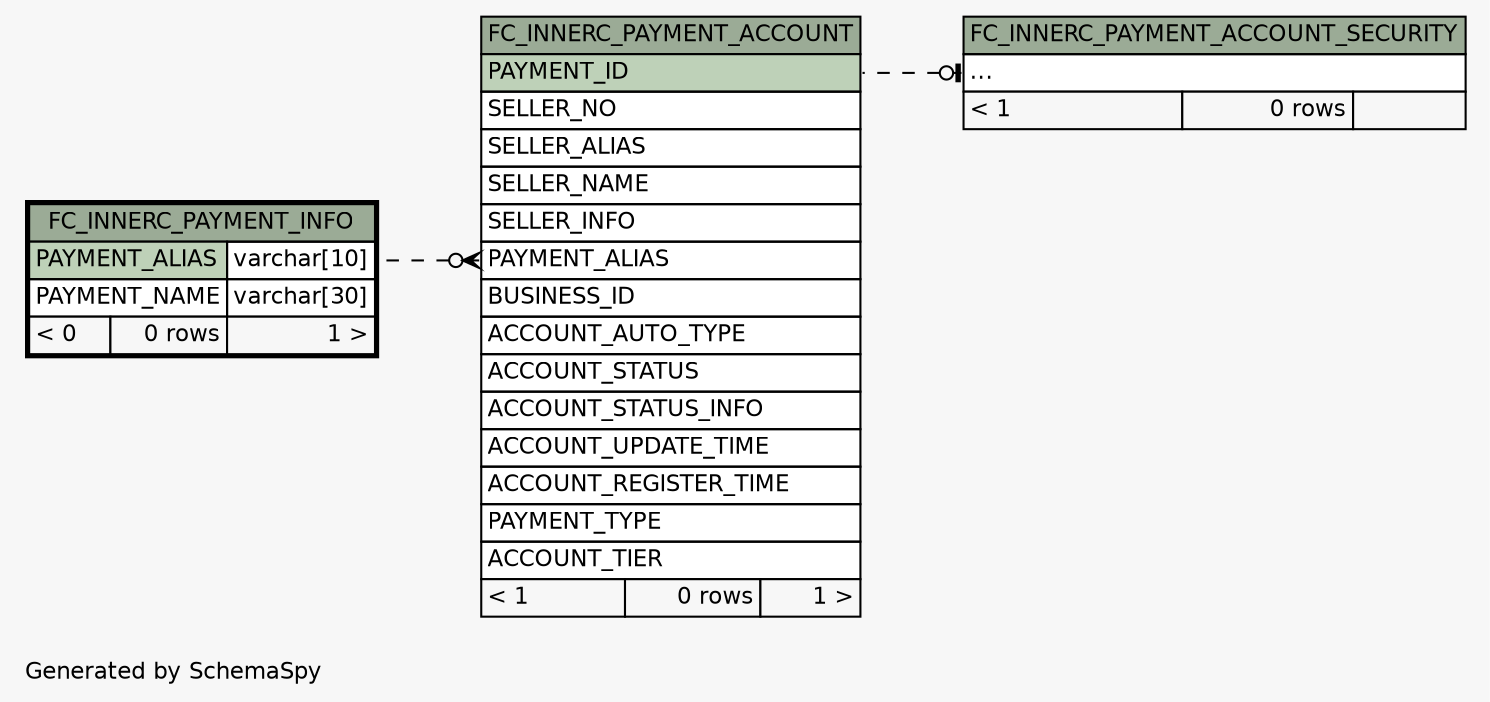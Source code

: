 // dot 2.26.0 on Linux 2.6.32-504.8.1.el6.x86_64
// SchemaSpy rev 590
digraph "impliedTwoDegreesRelationshipsDiagram" {
  graph [
    rankdir="RL"
    bgcolor="#f7f7f7"
    label="\nGenerated by SchemaSpy"
    labeljust="l"
    nodesep="0.18"
    ranksep="0.46"
    fontname="Helvetica"
    fontsize="11"
  ];
  node [
    fontname="Helvetica"
    fontsize="11"
    shape="plaintext"
  ];
  edge [
    arrowsize="0.8"
  ];
  "FC_INNERC_PAYMENT_ACCOUNT":"PAYMENT_ALIAS":w -> "FC_INNERC_PAYMENT_INFO":"PAYMENT_ALIAS.type":e [arrowhead=none dir=back arrowtail=crowodot style=dashed];
  "FC_INNERC_PAYMENT_ACCOUNT_SECURITY":"elipses":w -> "FC_INNERC_PAYMENT_ACCOUNT":"PAYMENT_ID":e [arrowhead=none dir=back arrowtail=teeodot style=dashed];
  "FC_INNERC_PAYMENT_ACCOUNT" [
    label=<
    <TABLE BORDER="0" CELLBORDER="1" CELLSPACING="0" BGCOLOR="#ffffff">
      <TR><TD COLSPAN="3" BGCOLOR="#9bab96" ALIGN="CENTER">FC_INNERC_PAYMENT_ACCOUNT</TD></TR>
      <TR><TD PORT="PAYMENT_ID" COLSPAN="3" BGCOLOR="#bed1b8" ALIGN="LEFT">PAYMENT_ID</TD></TR>
      <TR><TD PORT="SELLER_NO" COLSPAN="3" ALIGN="LEFT">SELLER_NO</TD></TR>
      <TR><TD PORT="SELLER_ALIAS" COLSPAN="3" ALIGN="LEFT">SELLER_ALIAS</TD></TR>
      <TR><TD PORT="SELLER_NAME" COLSPAN="3" ALIGN="LEFT">SELLER_NAME</TD></TR>
      <TR><TD PORT="SELLER_INFO" COLSPAN="3" ALIGN="LEFT">SELLER_INFO</TD></TR>
      <TR><TD PORT="PAYMENT_ALIAS" COLSPAN="3" ALIGN="LEFT">PAYMENT_ALIAS</TD></TR>
      <TR><TD PORT="BUSINESS_ID" COLSPAN="3" ALIGN="LEFT">BUSINESS_ID</TD></TR>
      <TR><TD PORT="ACCOUNT_AUTO_TYPE" COLSPAN="3" ALIGN="LEFT">ACCOUNT_AUTO_TYPE</TD></TR>
      <TR><TD PORT="ACCOUNT_STATUS" COLSPAN="3" ALIGN="LEFT">ACCOUNT_STATUS</TD></TR>
      <TR><TD PORT="ACCOUNT_STATUS_INFO" COLSPAN="3" ALIGN="LEFT">ACCOUNT_STATUS_INFO</TD></TR>
      <TR><TD PORT="ACCOUNT_UPDATE_TIME" COLSPAN="3" ALIGN="LEFT">ACCOUNT_UPDATE_TIME</TD></TR>
      <TR><TD PORT="ACCOUNT_REGISTER_TIME" COLSPAN="3" ALIGN="LEFT">ACCOUNT_REGISTER_TIME</TD></TR>
      <TR><TD PORT="PAYMENT_TYPE" COLSPAN="3" ALIGN="LEFT">PAYMENT_TYPE</TD></TR>
      <TR><TD PORT="ACCOUNT_TIER" COLSPAN="3" ALIGN="LEFT">ACCOUNT_TIER</TD></TR>
      <TR><TD ALIGN="LEFT" BGCOLOR="#f7f7f7">&lt; 1</TD><TD ALIGN="RIGHT" BGCOLOR="#f7f7f7">0 rows</TD><TD ALIGN="RIGHT" BGCOLOR="#f7f7f7">1 &gt;</TD></TR>
    </TABLE>>
    URL="FC_INNERC_PAYMENT_ACCOUNT.html"
    tooltip="FC_INNERC_PAYMENT_ACCOUNT"
  ];
  "FC_INNERC_PAYMENT_ACCOUNT_SECURITY" [
    label=<
    <TABLE BORDER="0" CELLBORDER="1" CELLSPACING="0" BGCOLOR="#ffffff">
      <TR><TD COLSPAN="3" BGCOLOR="#9bab96" ALIGN="CENTER">FC_INNERC_PAYMENT_ACCOUNT_SECURITY</TD></TR>
      <TR><TD PORT="elipses" COLSPAN="3" ALIGN="LEFT">...</TD></TR>
      <TR><TD ALIGN="LEFT" BGCOLOR="#f7f7f7">&lt; 1</TD><TD ALIGN="RIGHT" BGCOLOR="#f7f7f7">0 rows</TD><TD ALIGN="RIGHT" BGCOLOR="#f7f7f7">  </TD></TR>
    </TABLE>>
    URL="FC_INNERC_PAYMENT_ACCOUNT_SECURITY.html"
    tooltip="FC_INNERC_PAYMENT_ACCOUNT_SECURITY"
  ];
  "FC_INNERC_PAYMENT_INFO" [
    label=<
    <TABLE BORDER="2" CELLBORDER="1" CELLSPACING="0" BGCOLOR="#ffffff">
      <TR><TD COLSPAN="3" BGCOLOR="#9bab96" ALIGN="CENTER">FC_INNERC_PAYMENT_INFO</TD></TR>
      <TR><TD PORT="PAYMENT_ALIAS" COLSPAN="2" BGCOLOR="#bed1b8" ALIGN="LEFT">PAYMENT_ALIAS</TD><TD PORT="PAYMENT_ALIAS.type" ALIGN="LEFT">varchar[10]</TD></TR>
      <TR><TD PORT="PAYMENT_NAME" COLSPAN="2" ALIGN="LEFT">PAYMENT_NAME</TD><TD PORT="PAYMENT_NAME.type" ALIGN="LEFT">varchar[30]</TD></TR>
      <TR><TD ALIGN="LEFT" BGCOLOR="#f7f7f7">&lt; 0</TD><TD ALIGN="RIGHT" BGCOLOR="#f7f7f7">0 rows</TD><TD ALIGN="RIGHT" BGCOLOR="#f7f7f7">1 &gt;</TD></TR>
    </TABLE>>
    URL="FC_INNERC_PAYMENT_INFO.html"
    tooltip="FC_INNERC_PAYMENT_INFO"
  ];
}
